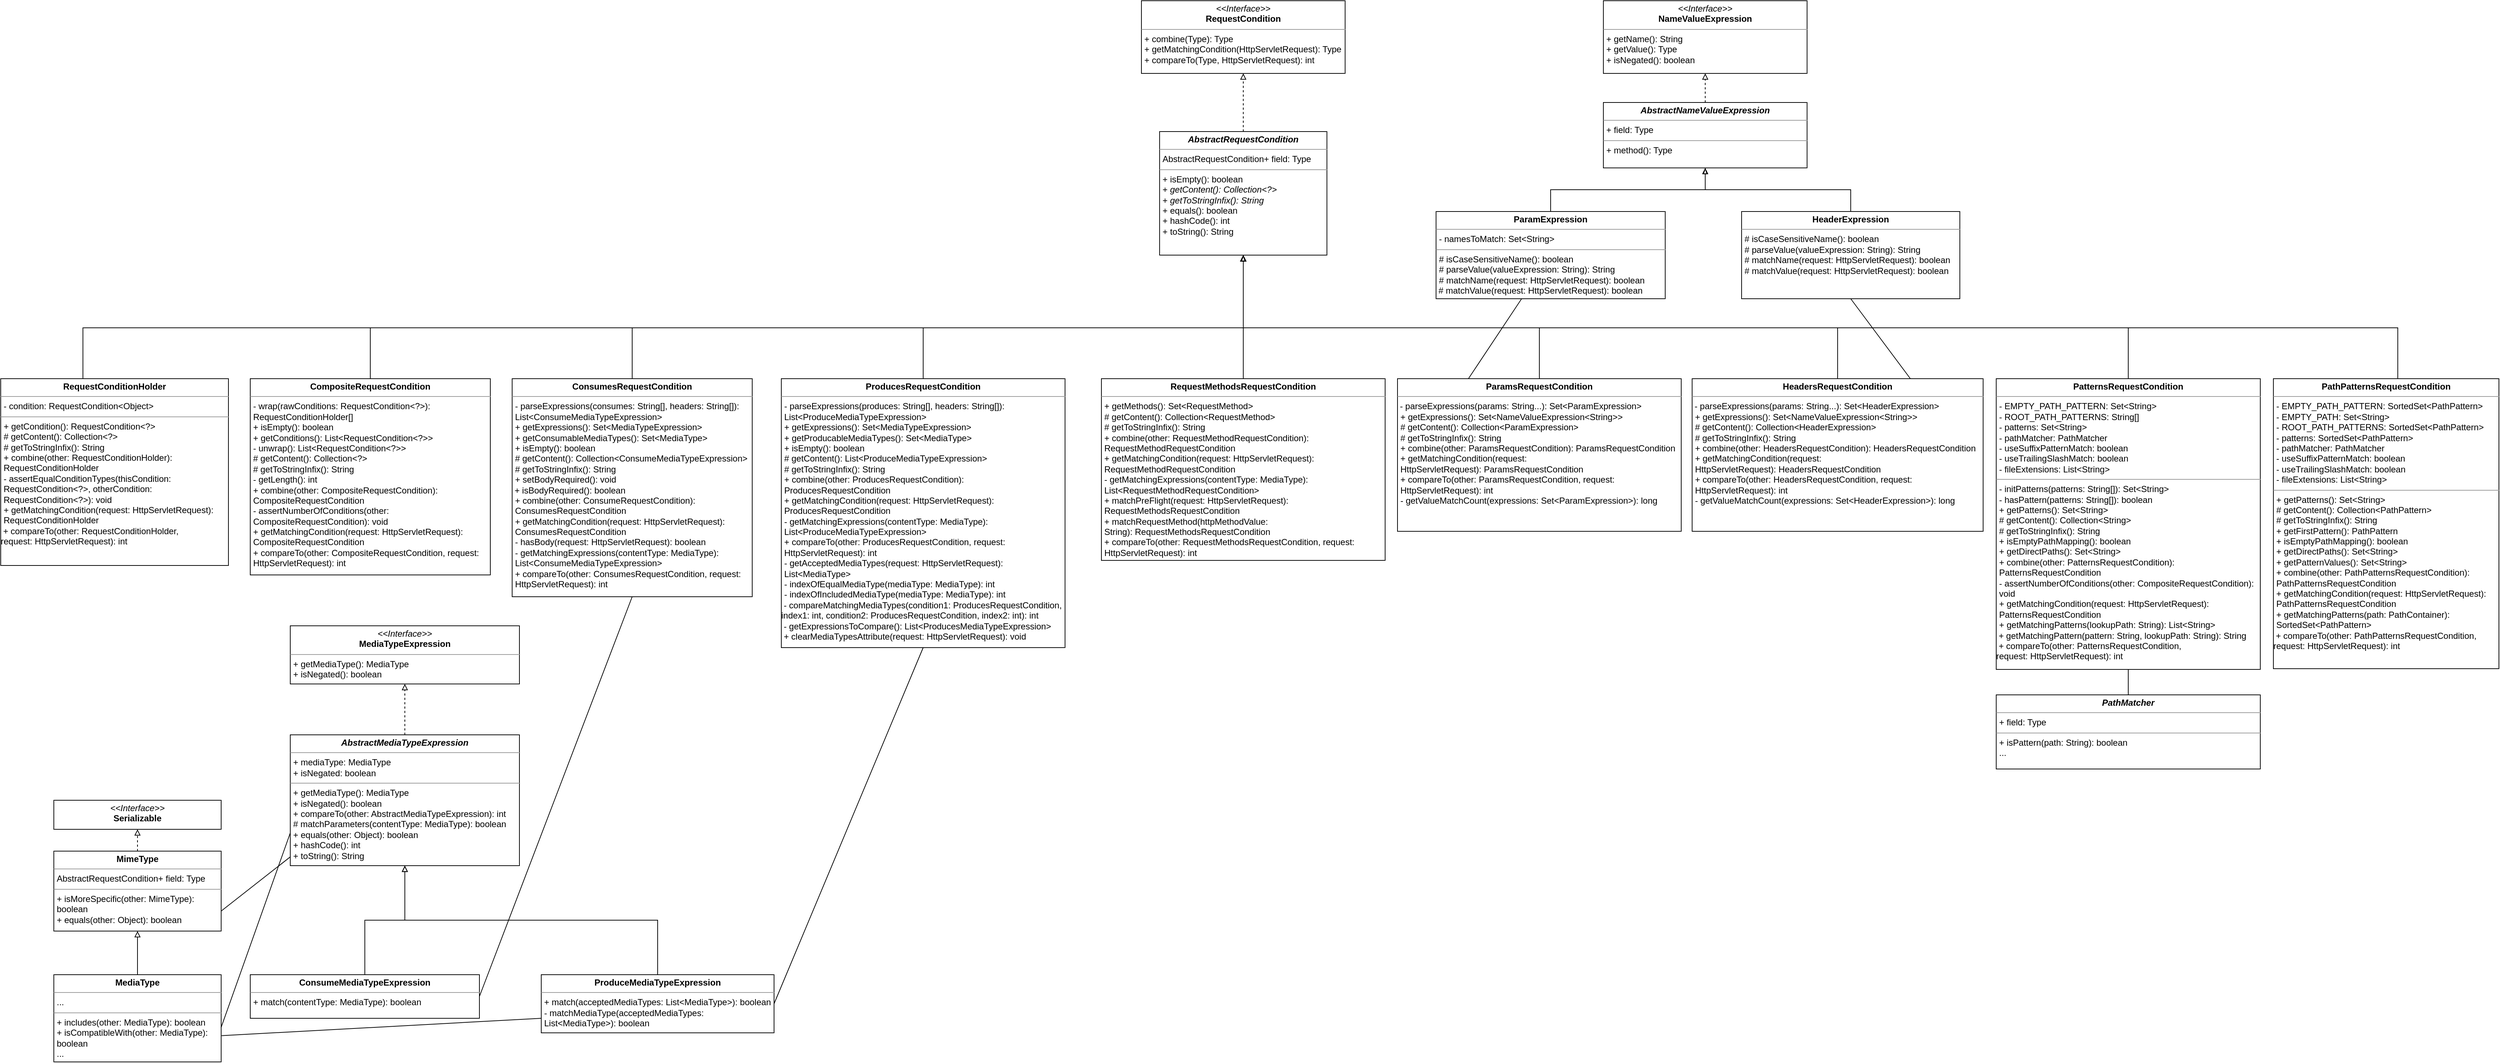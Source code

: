 <mxfile version="21.1.5" type="github">
  <diagram id="C5RBs43oDa-KdzZeNtuy" name="Page-1">
    <mxGraphModel dx="1850" dy="982" grid="0" gridSize="10" guides="1" tooltips="1" connect="1" arrows="1" fold="1" page="0" pageScale="1" pageWidth="827" pageHeight="1169" math="0" shadow="0">
      <root>
        <mxCell id="WIyWlLk6GJQsqaUBKTNV-0" />
        <mxCell id="WIyWlLk6GJQsqaUBKTNV-1" parent="WIyWlLk6GJQsqaUBKTNV-0" />
        <mxCell id="_jQ9eD4qekJZtNcQ8m0i-5" value="&lt;p style=&quot;margin:0px;margin-top:4px;text-align:center;&quot;&gt;&lt;i&gt;&amp;lt;&amp;lt;Interface&amp;gt;&amp;gt;&lt;/i&gt;&lt;br&gt;&lt;b&gt;RequestCondition&lt;/b&gt;&lt;/p&gt;&lt;hr size=&quot;1&quot;&gt;&lt;p style=&quot;margin:0px;margin-left:4px;&quot;&gt;+ combine(Type): Type&lt;br&gt;+&amp;nbsp;getMatchingCondition&lt;span style=&quot;background-color: initial;&quot;&gt;(HttpServletRequest): Type&lt;/span&gt;&lt;/p&gt;&lt;p style=&quot;margin:0px;margin-left:4px;&quot;&gt;&lt;span style=&quot;background-color: initial;&quot;&gt;+&amp;nbsp;&lt;/span&gt;compareTo(Type, HttpServletRequest): int&lt;/p&gt;" style="verticalAlign=top;align=left;overflow=fill;fontSize=12;fontFamily=Helvetica;html=1;whiteSpace=wrap;" parent="WIyWlLk6GJQsqaUBKTNV-1" vertex="1">
          <mxGeometry x="1065" y="-30" width="280" height="100" as="geometry" />
        </mxCell>
        <mxCell id="_jQ9eD4qekJZtNcQ8m0i-83" style="edgeStyle=orthogonalEdgeStyle;rounded=0;orthogonalLoop=1;jettySize=auto;html=1;exitX=0.5;exitY=0;exitDx=0;exitDy=0;entryX=0.5;entryY=1;entryDx=0;entryDy=0;endArrow=block;endFill=0;dashed=1;" parent="WIyWlLk6GJQsqaUBKTNV-1" source="_jQ9eD4qekJZtNcQ8m0i-12" target="_jQ9eD4qekJZtNcQ8m0i-5" edge="1">
          <mxGeometry relative="1" as="geometry" />
        </mxCell>
        <mxCell id="_jQ9eD4qekJZtNcQ8m0i-12" value="&lt;p style=&quot;margin:0px;margin-top:4px;text-align:center;&quot;&gt;&lt;b&gt;&lt;i&gt;AbstractRequestCondition&lt;/i&gt;&lt;/b&gt;&lt;/p&gt;&lt;hr size=&quot;1&quot;&gt;&lt;p style=&quot;margin:0px;margin-left:4px;&quot;&gt;AbstractRequestCondition+ field: Type&lt;/p&gt;&lt;hr size=&quot;1&quot;&gt;&lt;p style=&quot;margin:0px;margin-left:4px;&quot;&gt;+&amp;nbsp;isEmpty&lt;span style=&quot;background-color: initial;&quot;&gt;(): boolean&lt;/span&gt;&lt;/p&gt;&lt;p style=&quot;margin:0px;margin-left:4px;&quot;&gt;+ &lt;i&gt;getContent():&amp;nbsp;Collection&amp;lt;?&amp;gt;&lt;/i&gt;&lt;/p&gt;&lt;p style=&quot;margin:0px;margin-left:4px;&quot;&gt;+ &lt;i&gt;getToStringInfix(): String&lt;/i&gt;&lt;/p&gt;&lt;p style=&quot;margin:0px;margin-left:4px;&quot;&gt;+ equals(): boolean&lt;/p&gt;&lt;p style=&quot;margin:0px;margin-left:4px;&quot;&gt;+ hashCode(): int&lt;/p&gt;&lt;p style=&quot;margin:0px;margin-left:4px;&quot;&gt;+ toString(): String&lt;/p&gt;" style="verticalAlign=top;align=left;overflow=fill;fontSize=12;fontFamily=Helvetica;html=1;whiteSpace=wrap;" parent="WIyWlLk6GJQsqaUBKTNV-1" vertex="1">
          <mxGeometry x="1090" y="150" width="230" height="170" as="geometry" />
        </mxCell>
        <mxCell id="_jQ9eD4qekJZtNcQ8m0i-90" style="edgeStyle=orthogonalEdgeStyle;rounded=0;orthogonalLoop=1;jettySize=auto;html=1;exitX=0.5;exitY=0;exitDx=0;exitDy=0;endArrow=block;endFill=0;" parent="WIyWlLk6GJQsqaUBKTNV-1" source="_jQ9eD4qekJZtNcQ8m0i-13" target="_jQ9eD4qekJZtNcQ8m0i-12" edge="1">
          <mxGeometry relative="1" as="geometry">
            <Array as="points">
              <mxPoint x="5" y="420" />
              <mxPoint x="1205" y="420" />
            </Array>
          </mxGeometry>
        </mxCell>
        <mxCell id="_jQ9eD4qekJZtNcQ8m0i-13" value="&lt;p style=&quot;margin:0px;margin-top:4px;text-align:center;&quot;&gt;&lt;b&gt;CompositeRequestCondition&lt;/b&gt;&lt;/p&gt;&lt;hr size=&quot;1&quot;&gt;&lt;p style=&quot;margin:0px;margin-left:4px;&quot;&gt;&lt;/p&gt;&lt;p style=&quot;margin:0px;margin-left:4px;&quot;&gt;- wrap(rawConditions: RequestCondition&amp;lt;?&amp;gt;): RequestConditionHolder[]&lt;/p&gt;&lt;p style=&quot;margin:0px;margin-left:4px;&quot;&gt;+&amp;nbsp;isEmpty&lt;span style=&quot;background-color: initial;&quot;&gt;(): boolean&lt;/span&gt;&lt;/p&gt;&lt;p style=&quot;margin:0px;margin-left:4px;&quot;&gt;&lt;span style=&quot;background-color: initial;&quot;&gt;+ getConditions(): List&amp;lt;RequestCondition&amp;lt;?&amp;gt;&amp;gt;&lt;/span&gt;&lt;/p&gt;&lt;p style=&quot;margin:0px;margin-left:4px;&quot;&gt;&lt;span style=&quot;background-color: initial;&quot;&gt;- unwrap(): List&amp;lt;RequestCondition&amp;lt;?&amp;gt;&amp;gt;&lt;/span&gt;&lt;/p&gt;&lt;p style=&quot;margin:0px;margin-left:4px;&quot;&gt;# getContent():&amp;nbsp;Collection&amp;lt;?&amp;gt;&lt;/p&gt;&lt;p style=&quot;margin:0px;margin-left:4px;&quot;&gt;# getToStringInfix(): String&lt;/p&gt;&lt;p style=&quot;margin:0px;margin-left:4px;&quot;&gt;- getLength(): int&lt;/p&gt;&lt;p style=&quot;margin:0px;margin-left:4px;&quot;&gt;+ combine(other: CompositeRequestCondition&lt;span style=&quot;background-color: initial;&quot;&gt;): CompositeRequestCondition&lt;/span&gt;&lt;/p&gt;&lt;p style=&quot;margin:0px;margin-left:4px;&quot;&gt;- assertNumberOfConditions(other: CompositeRequestCondition): void&lt;/p&gt;&lt;p style=&quot;margin:0px;margin-left:4px;&quot;&gt;+ getMatchingCondition(request: HttpServletRequest): CompositeRequestCondition&lt;/p&gt;&lt;p style=&quot;margin:0px;margin-left:4px;&quot;&gt;+ compareTo(other: CompositeRequestCondition, request: HttpServletRequest): int&lt;/p&gt;" style="verticalAlign=top;align=left;overflow=fill;fontSize=12;fontFamily=Helvetica;html=1;whiteSpace=wrap;" parent="WIyWlLk6GJQsqaUBKTNV-1" vertex="1">
          <mxGeometry x="-160" y="490" width="330" height="270" as="geometry" />
        </mxCell>
        <mxCell id="_jQ9eD4qekJZtNcQ8m0i-89" style="edgeStyle=orthogonalEdgeStyle;rounded=0;orthogonalLoop=1;jettySize=auto;html=1;exitX=0.5;exitY=0;exitDx=0;exitDy=0;endArrow=block;endFill=0;" parent="WIyWlLk6GJQsqaUBKTNV-1" source="_jQ9eD4qekJZtNcQ8m0i-14" target="_jQ9eD4qekJZtNcQ8m0i-12" edge="1">
          <mxGeometry relative="1" as="geometry">
            <Array as="points">
              <mxPoint x="365" y="420" />
              <mxPoint x="1205" y="420" />
            </Array>
          </mxGeometry>
        </mxCell>
        <mxCell id="_jQ9eD4qekJZtNcQ8m0i-14" value="&lt;p style=&quot;margin:0px;margin-top:4px;text-align:center;&quot;&gt;&lt;b&gt;ConsumesRequestCondition&lt;/b&gt;&lt;/p&gt;&lt;hr size=&quot;1&quot;&gt;&lt;p style=&quot;margin:0px;margin-left:4px;&quot;&gt;&lt;/p&gt;&lt;p style=&quot;margin:0px;margin-left:4px;&quot;&gt;- parseExpressions(consumes: String[], headers: String[]): List&amp;lt;ConsumeMediaTypeExpression&amp;gt;&lt;/p&gt;&lt;p style=&quot;margin:0px;margin-left:4px;&quot;&gt;+ getExpressions(): Set&amp;lt;MediaTypeExpression&amp;gt;&lt;/p&gt;&lt;p style=&quot;margin:0px;margin-left:4px;&quot;&gt;+ getConsumableMediaTypes(): Set&amp;lt;MediaType&amp;gt;&lt;/p&gt;&lt;p style=&quot;margin:0px;margin-left:4px;&quot;&gt;+&amp;nbsp;isEmpty&lt;span style=&quot;background-color: initial;&quot;&gt;(): boolean&lt;/span&gt;&lt;/p&gt;&lt;p style=&quot;margin:0px;margin-left:4px;&quot;&gt;# getContent():&amp;nbsp;Collection&amp;lt;ConsumeMediaTypeExpression&amp;gt;&lt;/p&gt;&lt;p style=&quot;margin:0px;margin-left:4px;&quot;&gt;# getToStringInfix(): String&lt;/p&gt;&lt;p style=&quot;margin:0px;margin-left:4px;&quot;&gt;+ setBodyRequired(): void&lt;/p&gt;&amp;nbsp;+ isBodyRequired(): boolean&lt;br&gt;&lt;p style=&quot;margin:0px;margin-left:4px;&quot;&gt;+ combine(other: ConsumeRequestCondition): ConsumesRequestCondition&lt;/p&gt;&lt;p style=&quot;margin:0px;margin-left:4px;&quot;&gt;+ getMatchingCondition(request: HttpServletRequest): ConsumesRequestCondition&lt;/p&gt;&lt;p style=&quot;margin:0px;margin-left:4px;&quot;&gt;- hasBody(request: HttpServletRequest): boolean&lt;/p&gt;&lt;p style=&quot;margin:0px;margin-left:4px;&quot;&gt;- getMatchingExpressions(contentType: MediaType): List&amp;lt;ConsumeMediaTypeExpression&amp;gt;&lt;/p&gt;&lt;p style=&quot;margin:0px;margin-left:4px;&quot;&gt;+ compareTo(other: ConsumesRequestCondition, request: HttpServletRequest): int&lt;/p&gt;" style="verticalAlign=top;align=left;overflow=fill;fontSize=12;fontFamily=Helvetica;html=1;whiteSpace=wrap;" parent="WIyWlLk6GJQsqaUBKTNV-1" vertex="1">
          <mxGeometry x="200" y="490" width="330" height="300" as="geometry" />
        </mxCell>
        <mxCell id="_jQ9eD4qekJZtNcQ8m0i-88" style="edgeStyle=orthogonalEdgeStyle;rounded=0;orthogonalLoop=1;jettySize=auto;html=1;exitX=0.5;exitY=0;exitDx=0;exitDy=0;endArrow=block;endFill=0;" parent="WIyWlLk6GJQsqaUBKTNV-1" source="_jQ9eD4qekJZtNcQ8m0i-15" target="_jQ9eD4qekJZtNcQ8m0i-12" edge="1">
          <mxGeometry relative="1" as="geometry">
            <Array as="points">
              <mxPoint x="765" y="420" />
              <mxPoint x="1205" y="420" />
            </Array>
          </mxGeometry>
        </mxCell>
        <mxCell id="_jQ9eD4qekJZtNcQ8m0i-15" value="&lt;p style=&quot;margin:0px;margin-top:4px;text-align:center;&quot;&gt;&lt;b&gt;ProducesRequestCondition&lt;/b&gt;&lt;/p&gt;&lt;hr size=&quot;1&quot;&gt;&lt;p style=&quot;margin:0px;margin-left:4px;&quot;&gt;&lt;/p&gt;&lt;p style=&quot;margin:0px;margin-left:4px;&quot;&gt;- parseExpressions(produces: String[], headers: String[]): List&amp;lt;ProduceMediaTypeExpression&amp;gt;&lt;/p&gt;&lt;p style=&quot;margin:0px;margin-left:4px;&quot;&gt;+ getExpressions(): Set&amp;lt;MediaTypeExpression&amp;gt;&lt;/p&gt;&lt;p style=&quot;margin:0px;margin-left:4px;&quot;&gt;+ getProducableMediaTypes(): Set&amp;lt;MediaType&amp;gt;&lt;/p&gt;&lt;p style=&quot;margin:0px;margin-left:4px;&quot;&gt;+&amp;nbsp;isEmpty&lt;span style=&quot;background-color: initial;&quot;&gt;(): boolean&lt;/span&gt;&lt;/p&gt;&lt;p style=&quot;margin:0px;margin-left:4px;&quot;&gt;# getContent():&amp;nbsp;List&amp;lt;ProduceMediaTypeExpression&amp;gt;&lt;/p&gt;&lt;p style=&quot;margin:0px;margin-left:4px;&quot;&gt;# getToStringInfix(): String&lt;/p&gt;&lt;p style=&quot;margin:0px;margin-left:4px;&quot;&gt;+ combine(other: ProducesRequestCondition): ProducesRequestCondition&lt;/p&gt;&lt;p style=&quot;margin:0px;margin-left:4px;&quot;&gt;+ getMatchingCondition(request: HttpServletRequest): ProducesRequestCondition&lt;/p&gt;&lt;p style=&quot;margin:0px;margin-left:4px;&quot;&gt;&lt;span style=&quot;background-color: initial;&quot;&gt;- getMatchingExpressions(contentType: MediaType): List&amp;lt;ProduceMediaTypeExpression&amp;gt;&lt;/span&gt;&lt;br&gt;&lt;/p&gt;&lt;p style=&quot;margin:0px;margin-left:4px;&quot;&gt;+ compareTo(other: ProducesRequestCondition, request: HttpServletRequest): int&lt;/p&gt;&lt;p style=&quot;margin:0px;margin-left:4px;&quot;&gt;- getAcceptedMediaTypes(request: HttpServletRequest): List&amp;lt;MediaType&amp;gt;&lt;/p&gt;&lt;p style=&quot;margin:0px;margin-left:4px;&quot;&gt;- indexOfEqualMediaType(mediaType: MediaType): int&lt;/p&gt;&lt;p style=&quot;margin:0px;margin-left:4px;&quot;&gt;- indexOfIncludedMediaType(mediaType: MediaType): int&lt;/p&gt;&amp;nbsp;- compareMatchingMediaTypes(condition1: ProducesRequestCondition, index1: int, condition2: ProducesRequestCondition, index2: int): int&lt;br&gt;&amp;nbsp;-&amp;nbsp;getExpressionsToCompare(): List&amp;lt;ProducesMediaTypeExpression&amp;gt;&lt;br&gt;&amp;nbsp;+&amp;nbsp;clearMediaTypesAttribute(request: HttpServletRequest): void" style="verticalAlign=top;align=left;overflow=fill;fontSize=12;fontFamily=Helvetica;html=1;whiteSpace=wrap;" parent="WIyWlLk6GJQsqaUBKTNV-1" vertex="1">
          <mxGeometry x="570" y="490" width="390" height="370" as="geometry" />
        </mxCell>
        <mxCell id="_jQ9eD4qekJZtNcQ8m0i-87" style="edgeStyle=orthogonalEdgeStyle;rounded=0;orthogonalLoop=1;jettySize=auto;html=1;exitX=0.5;exitY=0;exitDx=0;exitDy=0;endArrow=block;endFill=0;" parent="WIyWlLk6GJQsqaUBKTNV-1" source="_jQ9eD4qekJZtNcQ8m0i-16" target="_jQ9eD4qekJZtNcQ8m0i-12" edge="1">
          <mxGeometry relative="1" as="geometry" />
        </mxCell>
        <mxCell id="_jQ9eD4qekJZtNcQ8m0i-16" value="&lt;p style=&quot;margin:0px;margin-top:4px;text-align:center;&quot;&gt;&lt;b&gt;RequestMethodsRequestCondition&lt;/b&gt;&lt;/p&gt;&lt;hr size=&quot;1&quot;&gt;&lt;p style=&quot;margin:0px;margin-left:4px;&quot;&gt;&lt;/p&gt;&lt;p style=&quot;margin:0px;margin-left:4px;&quot;&gt;+ getMethods(): Set&amp;lt;RequestMethod&amp;gt;&lt;/p&gt;&lt;p style=&quot;margin:0px;margin-left:4px;&quot;&gt;# getContent():&amp;nbsp;Collection&amp;lt;RequestMethod&amp;gt;&lt;/p&gt;&lt;p style=&quot;margin:0px;margin-left:4px;&quot;&gt;# getToStringInfix(): String&lt;/p&gt;&lt;p style=&quot;margin:0px;margin-left:4px;&quot;&gt;+ combine(other: RequestMethodRequestCondition): RequestMethodRequestCondition&lt;/p&gt;&lt;p style=&quot;margin:0px;margin-left:4px;&quot;&gt;+ getMatchingCondition(request: HttpServletRequest): RequestMethodRequestCondition&lt;/p&gt;&lt;p style=&quot;margin:0px;margin-left:4px;&quot;&gt;&lt;span style=&quot;background-color: initial;&quot;&gt;- getMatchingExpressions(contentType: MediaType): List&amp;lt;RequestMethodRequestCondition&amp;gt;&lt;/span&gt;&lt;br&gt;&lt;/p&gt;&lt;p style=&quot;margin:0px;margin-left:4px;&quot;&gt;&lt;span style=&quot;background-color: initial;&quot;&gt;+&amp;nbsp;&lt;/span&gt;matchPreFlight(request: HttpServletRequest): RequestMethodsRequestCondition&lt;/p&gt;&lt;p style=&quot;margin:0px;margin-left:4px;&quot;&gt;+ matchRequestMethod(httpMethodValue: String):&amp;nbsp;RequestMethodsRequestCondition&lt;/p&gt;&lt;p style=&quot;margin:0px;margin-left:4px;&quot;&gt;+ compareTo(other:&amp;nbsp;RequestMethodsRequestCondition&lt;span style=&quot;background-color: initial;&quot;&gt;, request: HttpServletRequest): int&lt;/span&gt;&lt;/p&gt;&lt;p style=&quot;margin:0px;margin-left:4px;&quot;&gt;&lt;/p&gt;" style="verticalAlign=top;align=left;overflow=fill;fontSize=12;fontFamily=Helvetica;html=1;whiteSpace=wrap;" parent="WIyWlLk6GJQsqaUBKTNV-1" vertex="1">
          <mxGeometry x="1010" y="490" width="390" height="250" as="geometry" />
        </mxCell>
        <mxCell id="_jQ9eD4qekJZtNcQ8m0i-85" style="edgeStyle=orthogonalEdgeStyle;rounded=0;orthogonalLoop=1;jettySize=auto;html=1;exitX=0.5;exitY=0;exitDx=0;exitDy=0;entryX=0.5;entryY=1;entryDx=0;entryDy=0;endArrow=block;endFill=0;" parent="WIyWlLk6GJQsqaUBKTNV-1" source="_jQ9eD4qekJZtNcQ8m0i-17" target="_jQ9eD4qekJZtNcQ8m0i-12" edge="1">
          <mxGeometry relative="1" as="geometry">
            <Array as="points">
              <mxPoint x="1612" y="420" />
              <mxPoint x="1205" y="420" />
            </Array>
          </mxGeometry>
        </mxCell>
        <mxCell id="_jQ9eD4qekJZtNcQ8m0i-17" value="&lt;p style=&quot;margin:0px;margin-top:4px;text-align:center;&quot;&gt;&lt;b&gt;ParamsRequestCondition&lt;/b&gt;&lt;/p&gt;&lt;hr size=&quot;1&quot;&gt;&lt;p style=&quot;margin:0px;margin-left:4px;&quot;&gt;&lt;/p&gt;&amp;nbsp;- parseExpressions(params: String...): Set&amp;lt;ParamExpression&amp;gt;&lt;p style=&quot;margin:0px;margin-left:4px;&quot;&gt;+ getExpressions(): Set&amp;lt;NameValueExpression&amp;lt;String&amp;gt;&lt;span style=&quot;background-color: initial;&quot;&gt;&amp;gt;&lt;/span&gt;&lt;/p&gt;&lt;p style=&quot;margin:0px;margin-left:4px;&quot;&gt;# getContent():&amp;nbsp;Collection&amp;lt;ParamExpression&lt;span style=&quot;background-color: initial;&quot;&gt;&amp;gt;&lt;/span&gt;&lt;/p&gt;&lt;p style=&quot;margin:0px;margin-left:4px;&quot;&gt;# getToStringInfix(): String&lt;/p&gt;&lt;p style=&quot;margin:0px;margin-left:4px;&quot;&gt;+ combine(other:&amp;nbsp;ParamsRequestCondition&lt;span style=&quot;background-color: initial;&quot;&gt;):&amp;nbsp;&lt;/span&gt;ParamsRequestCondition&lt;/p&gt;&lt;p style=&quot;margin:0px;margin-left:4px;&quot;&gt;+ getMatchingCondition(request: HttpServletRequest):&amp;nbsp;ParamsRequestCondition&lt;/p&gt;&lt;p style=&quot;margin:0px;margin-left:4px;&quot;&gt;+ compareTo(other:&amp;nbsp;ParamsRequestCondition&lt;span style=&quot;background-color: initial;&quot;&gt;, request: HttpServletRequest): int&lt;/span&gt;&lt;/p&gt;&lt;p style=&quot;margin:0px;margin-left:4px;&quot;&gt;&lt;span style=&quot;background-color: initial;&quot;&gt;- getValueMatchCount(expressions: Set&amp;lt;ParamExpression&amp;gt;): long&lt;/span&gt;&lt;/p&gt;&lt;p style=&quot;margin:0px;margin-left:4px;&quot;&gt;&lt;/p&gt;" style="verticalAlign=top;align=left;overflow=fill;fontSize=12;fontFamily=Helvetica;html=1;whiteSpace=wrap;" parent="WIyWlLk6GJQsqaUBKTNV-1" vertex="1">
          <mxGeometry x="1417" y="490" width="390" height="210" as="geometry" />
        </mxCell>
        <mxCell id="_jQ9eD4qekJZtNcQ8m0i-84" style="edgeStyle=orthogonalEdgeStyle;rounded=0;orthogonalLoop=1;jettySize=auto;html=1;exitX=0.5;exitY=0;exitDx=0;exitDy=0;entryX=0.5;entryY=1;entryDx=0;entryDy=0;endArrow=blockThin;endFill=0;" parent="WIyWlLk6GJQsqaUBKTNV-1" source="_jQ9eD4qekJZtNcQ8m0i-18" target="_jQ9eD4qekJZtNcQ8m0i-12" edge="1">
          <mxGeometry relative="1" as="geometry">
            <Array as="points">
              <mxPoint x="2022" y="420" />
              <mxPoint x="1205" y="420" />
            </Array>
          </mxGeometry>
        </mxCell>
        <mxCell id="_jQ9eD4qekJZtNcQ8m0i-18" value="&lt;p style=&quot;margin:0px;margin-top:4px;text-align:center;&quot;&gt;&lt;b&gt;HeadersRequestCondition&lt;/b&gt;&lt;/p&gt;&lt;hr size=&quot;1&quot;&gt;&lt;p style=&quot;margin:0px;margin-left:4px;&quot;&gt;&lt;/p&gt;&amp;nbsp;- parseExpressions(params: String...): Set&amp;lt;HeaderExpression&lt;span style=&quot;background-color: initial;&quot;&gt;&amp;gt;&lt;/span&gt;&lt;br&gt;&lt;p style=&quot;margin:0px;margin-left:4px;&quot;&gt;+ getExpressions(): Set&amp;lt;NameValueExpression&amp;lt;String&amp;gt;&lt;span style=&quot;background-color: initial;&quot;&gt;&amp;gt;&lt;/span&gt;&lt;/p&gt;&lt;p style=&quot;margin:0px;margin-left:4px;&quot;&gt;# getContent():&amp;nbsp;Collection&amp;lt;HeaderExpression&lt;span style=&quot;background-color: initial;&quot;&gt;&amp;gt;&lt;/span&gt;&lt;/p&gt;&lt;p style=&quot;margin:0px;margin-left:4px;&quot;&gt;# getToStringInfix(): String&lt;/p&gt;&lt;p style=&quot;margin:0px;margin-left:4px;&quot;&gt;+ combine(other:&amp;nbsp;HeadersRequestCondition&lt;span style=&quot;background-color: initial;&quot;&gt;):&amp;nbsp;&lt;/span&gt;HeadersRequestCondition&lt;/p&gt;&lt;p style=&quot;margin:0px;margin-left:4px;&quot;&gt;+ getMatchingCondition(request: HttpServletRequest):&amp;nbsp;HeadersRequestCondition&lt;/p&gt;&lt;p style=&quot;margin:0px;margin-left:4px;&quot;&gt;+ compareTo(other:&amp;nbsp;HeadersRequestCondition&lt;span style=&quot;background-color: initial;&quot;&gt;, request: HttpServletRequest): int&lt;/span&gt;&lt;/p&gt;&lt;p style=&quot;margin:0px;margin-left:4px;&quot;&gt;&lt;span style=&quot;background-color: initial;&quot;&gt;- getValueMatchCount(expressions: Set&amp;lt;HeaderExpression&amp;gt;): long&lt;/span&gt;&lt;/p&gt;&lt;p style=&quot;margin:0px;margin-left:4px;&quot;&gt;&lt;/p&gt;" style="verticalAlign=top;align=left;overflow=fill;fontSize=12;fontFamily=Helvetica;html=1;whiteSpace=wrap;" parent="WIyWlLk6GJQsqaUBKTNV-1" vertex="1">
          <mxGeometry x="1822" y="490" width="400" height="210" as="geometry" />
        </mxCell>
        <mxCell id="_jQ9eD4qekJZtNcQ8m0i-82" style="edgeStyle=orthogonalEdgeStyle;rounded=0;orthogonalLoop=1;jettySize=auto;html=1;exitX=0.5;exitY=0;exitDx=0;exitDy=0;entryX=0.5;entryY=1;entryDx=0;entryDy=0;endArrow=block;endFill=0;dashed=1;" parent="WIyWlLk6GJQsqaUBKTNV-1" source="_jQ9eD4qekJZtNcQ8m0i-21" target="_jQ9eD4qekJZtNcQ8m0i-64" edge="1">
          <mxGeometry relative="1" as="geometry" />
        </mxCell>
        <mxCell id="_jQ9eD4qekJZtNcQ8m0i-21" value="&lt;p style=&quot;margin:0px;margin-top:4px;text-align:center;&quot;&gt;&lt;b&gt;&lt;i&gt;AbstractNameValueExpression&lt;/i&gt;&lt;/b&gt;&lt;/p&gt;&lt;hr size=&quot;1&quot;&gt;&lt;p style=&quot;margin:0px;margin-left:4px;&quot;&gt;+ field: Type&lt;/p&gt;&lt;hr size=&quot;1&quot;&gt;&lt;p style=&quot;margin:0px;margin-left:4px;&quot;&gt;+ method(): Type&lt;/p&gt;" style="verticalAlign=top;align=left;overflow=fill;fontSize=12;fontFamily=Helvetica;html=1;whiteSpace=wrap;" parent="WIyWlLk6GJQsqaUBKTNV-1" vertex="1">
          <mxGeometry x="1700" y="110" width="280" height="90" as="geometry" />
        </mxCell>
        <mxCell id="_jQ9eD4qekJZtNcQ8m0i-24" value="" style="endArrow=none;html=1;rounded=0;exitX=0.5;exitY=1;exitDx=0;exitDy=0;entryX=0.75;entryY=0;entryDx=0;entryDy=0;" parent="WIyWlLk6GJQsqaUBKTNV-1" source="_jQ9eD4qekJZtNcQ8m0i-57" target="_jQ9eD4qekJZtNcQ8m0i-18" edge="1">
          <mxGeometry width="50" height="50" relative="1" as="geometry">
            <mxPoint x="2040" y="340" as="sourcePoint" />
            <mxPoint x="1980" y="180" as="targetPoint" />
          </mxGeometry>
        </mxCell>
        <mxCell id="_jQ9eD4qekJZtNcQ8m0i-92" style="edgeStyle=orthogonalEdgeStyle;rounded=0;orthogonalLoop=1;jettySize=auto;html=1;exitX=0.5;exitY=0;exitDx=0;exitDy=0;entryX=0.5;entryY=1;entryDx=0;entryDy=0;endArrow=block;endFill=0;dashed=1;" parent="WIyWlLk6GJQsqaUBKTNV-1" source="_jQ9eD4qekJZtNcQ8m0i-25" target="_jQ9eD4qekJZtNcQ8m0i-71" edge="1">
          <mxGeometry relative="1" as="geometry" />
        </mxCell>
        <mxCell id="_jQ9eD4qekJZtNcQ8m0i-25" value="&lt;p style=&quot;margin:0px;margin-top:4px;text-align:center;&quot;&gt;&lt;b&gt;&lt;i&gt;AbstractMediaTypeExpression&lt;/i&gt;&lt;/b&gt;&lt;/p&gt;&lt;hr size=&quot;1&quot;&gt;&lt;p style=&quot;margin:0px;margin-left:4px;&quot;&gt;+ mediaType: MediaType&lt;/p&gt;&lt;p style=&quot;margin:0px;margin-left:4px;&quot;&gt;+ isNegated: boolean&lt;/p&gt;&lt;hr size=&quot;1&quot;&gt;&lt;p style=&quot;margin:0px;margin-left:4px;&quot;&gt;+ getMediaType(): MediaType&lt;/p&gt;&lt;p style=&quot;margin:0px;margin-left:4px;&quot;&gt;+ isNegated(): boolean&lt;/p&gt;&lt;p style=&quot;margin:0px;margin-left:4px;&quot;&gt;+ compareTo(other: AbstractMediaTypeExpression&lt;span style=&quot;background-color: initial;&quot;&gt;): int&lt;/span&gt;&lt;/p&gt;&lt;p style=&quot;margin:0px;margin-left:4px;&quot;&gt;&lt;span style=&quot;background-color: initial;&quot;&gt;# matchParameters(contentType: MediaType): boolean&lt;/span&gt;&lt;/p&gt;&lt;p style=&quot;margin:0px;margin-left:4px;&quot;&gt;&lt;span style=&quot;background-color: initial;&quot;&gt;+ equals(other: Object): boolean&lt;/span&gt;&lt;/p&gt;&lt;p style=&quot;margin:0px;margin-left:4px;&quot;&gt;&lt;span style=&quot;background-color: initial;&quot;&gt;+ hashCode(): int&lt;/span&gt;&lt;/p&gt;&lt;p style=&quot;margin:0px;margin-left:4px;&quot;&gt;&lt;span style=&quot;background-color: initial;&quot;&gt;+ toString(): String&lt;/span&gt;&lt;/p&gt;" style="verticalAlign=top;align=left;overflow=fill;fontSize=12;fontFamily=Helvetica;html=1;whiteSpace=wrap;" parent="WIyWlLk6GJQsqaUBKTNV-1" vertex="1">
          <mxGeometry x="-105" y="980" width="315" height="180" as="geometry" />
        </mxCell>
        <mxCell id="_jQ9eD4qekJZtNcQ8m0i-93" style="edgeStyle=orthogonalEdgeStyle;rounded=0;orthogonalLoop=1;jettySize=auto;html=1;exitX=0.5;exitY=0;exitDx=0;exitDy=0;entryX=0.5;entryY=1;entryDx=0;entryDy=0;endArrow=block;endFill=0;" parent="WIyWlLk6GJQsqaUBKTNV-1" source="_jQ9eD4qekJZtNcQ8m0i-26" target="_jQ9eD4qekJZtNcQ8m0i-25" edge="1">
          <mxGeometry relative="1" as="geometry" />
        </mxCell>
        <mxCell id="_jQ9eD4qekJZtNcQ8m0i-26" value="&lt;p style=&quot;margin:0px;margin-top:4px;text-align:center;&quot;&gt;&lt;b&gt;ConsumeMediaTypeExpression&lt;/b&gt;&lt;/p&gt;&lt;hr size=&quot;1&quot;&gt;&lt;p style=&quot;margin:0px;margin-left:4px;&quot;&gt;+ match(contentType: MediaType): boolean&lt;/p&gt;" style="verticalAlign=top;align=left;overflow=fill;fontSize=12;fontFamily=Helvetica;html=1;whiteSpace=wrap;" parent="WIyWlLk6GJQsqaUBKTNV-1" vertex="1">
          <mxGeometry x="-160" y="1310" width="315" height="60" as="geometry" />
        </mxCell>
        <mxCell id="_jQ9eD4qekJZtNcQ8m0i-28" value="&lt;p style=&quot;margin:0px;margin-top:4px;text-align:center;&quot;&gt;&lt;i&gt;&amp;lt;&amp;lt;Interface&amp;gt;&amp;gt;&lt;/i&gt;&lt;br&gt;&lt;b&gt;Serializable&lt;/b&gt;&lt;/p&gt;" style="verticalAlign=top;align=left;overflow=fill;fontSize=12;fontFamily=Helvetica;html=1;whiteSpace=wrap;" parent="WIyWlLk6GJQsqaUBKTNV-1" vertex="1">
          <mxGeometry x="-430" y="1070" width="230" height="40" as="geometry" />
        </mxCell>
        <mxCell id="_jQ9eD4qekJZtNcQ8m0i-95" style="edgeStyle=orthogonalEdgeStyle;rounded=0;orthogonalLoop=1;jettySize=auto;html=1;exitX=0.5;exitY=0;exitDx=0;exitDy=0;entryX=0.5;entryY=1;entryDx=0;entryDy=0;endArrow=block;endFill=0;dashed=1;" parent="WIyWlLk6GJQsqaUBKTNV-1" source="_jQ9eD4qekJZtNcQ8m0i-31" target="_jQ9eD4qekJZtNcQ8m0i-28" edge="1">
          <mxGeometry relative="1" as="geometry" />
        </mxCell>
        <mxCell id="_jQ9eD4qekJZtNcQ8m0i-31" value="&lt;p style=&quot;margin:0px;margin-top:4px;text-align:center;&quot;&gt;&lt;b&gt;MimeType&lt;/b&gt;&lt;/p&gt;&lt;hr size=&quot;1&quot;&gt;&lt;p style=&quot;margin:0px;margin-left:4px;&quot;&gt;AbstractRequestCondition+ field: Type&lt;/p&gt;&lt;hr size=&quot;1&quot;&gt;&lt;p style=&quot;margin:0px;margin-left:4px;&quot;&gt;+ isMoreSpecific(other: MimeType): boolean&lt;br&gt;&lt;/p&gt;&lt;p style=&quot;margin:0px;margin-left:4px;&quot;&gt;+ equals(other: Object): boolean&lt;/p&gt;" style="verticalAlign=top;align=left;overflow=fill;fontSize=12;fontFamily=Helvetica;html=1;whiteSpace=wrap;" parent="WIyWlLk6GJQsqaUBKTNV-1" vertex="1">
          <mxGeometry x="-430" y="1140" width="230" height="110" as="geometry" />
        </mxCell>
        <mxCell id="_jQ9eD4qekJZtNcQ8m0i-97" style="edgeStyle=orthogonalEdgeStyle;rounded=0;orthogonalLoop=1;jettySize=auto;html=1;exitX=0.5;exitY=0;exitDx=0;exitDy=0;entryX=0.5;entryY=1;entryDx=0;entryDy=0;endArrow=block;endFill=0;" parent="WIyWlLk6GJQsqaUBKTNV-1" source="_jQ9eD4qekJZtNcQ8m0i-32" target="_jQ9eD4qekJZtNcQ8m0i-31" edge="1">
          <mxGeometry relative="1" as="geometry" />
        </mxCell>
        <mxCell id="_jQ9eD4qekJZtNcQ8m0i-32" value="&lt;p style=&quot;margin:0px;margin-top:4px;text-align:center;&quot;&gt;&lt;b&gt;MediaType&lt;/b&gt;&lt;/p&gt;&lt;hr size=&quot;1&quot;&gt;&lt;p style=&quot;margin:0px;margin-left:4px;&quot;&gt;...&lt;/p&gt;&lt;hr size=&quot;1&quot;&gt;&lt;p style=&quot;margin:0px;margin-left:4px;&quot;&gt;+ includes(other: MediaType): boolean&lt;br&gt;&lt;/p&gt;&lt;p style=&quot;margin:0px;margin-left:4px;&quot;&gt;+ isCompatibleWith(other: MediaType): boolean&lt;/p&gt;&lt;p style=&quot;margin:0px;margin-left:4px;&quot;&gt;...&lt;/p&gt;" style="verticalAlign=top;align=left;overflow=fill;fontSize=12;fontFamily=Helvetica;html=1;whiteSpace=wrap;" parent="WIyWlLk6GJQsqaUBKTNV-1" vertex="1">
          <mxGeometry x="-430" y="1310" width="230" height="120" as="geometry" />
        </mxCell>
        <mxCell id="_jQ9eD4qekJZtNcQ8m0i-34" value="" style="endArrow=none;html=1;rounded=0;entryX=0;entryY=0.75;entryDx=0;entryDy=0;exitX=0.999;exitY=0.609;exitDx=0;exitDy=0;exitPerimeter=0;" parent="WIyWlLk6GJQsqaUBKTNV-1" source="_jQ9eD4qekJZtNcQ8m0i-32" target="_jQ9eD4qekJZtNcQ8m0i-25" edge="1">
          <mxGeometry width="50" height="50" relative="1" as="geometry">
            <mxPoint x="-305" y="990" as="sourcePoint" />
            <mxPoint x="-255" y="940" as="targetPoint" />
          </mxGeometry>
        </mxCell>
        <mxCell id="_jQ9eD4qekJZtNcQ8m0i-35" value="" style="endArrow=none;html=1;rounded=0;entryX=0;entryY=0.933;entryDx=0;entryDy=0;entryPerimeter=0;exitX=1;exitY=0.75;exitDx=0;exitDy=0;" parent="WIyWlLk6GJQsqaUBKTNV-1" source="_jQ9eD4qekJZtNcQ8m0i-31" target="_jQ9eD4qekJZtNcQ8m0i-25" edge="1">
          <mxGeometry width="50" height="50" relative="1" as="geometry">
            <mxPoint x="-305" y="990" as="sourcePoint" />
            <mxPoint x="-255" y="940" as="targetPoint" />
          </mxGeometry>
        </mxCell>
        <mxCell id="_jQ9eD4qekJZtNcQ8m0i-36" value="" style="endArrow=none;html=1;rounded=0;entryX=0.5;entryY=1;entryDx=0;entryDy=0;exitX=1;exitY=0.5;exitDx=0;exitDy=0;" parent="WIyWlLk6GJQsqaUBKTNV-1" source="_jQ9eD4qekJZtNcQ8m0i-26" target="_jQ9eD4qekJZtNcQ8m0i-14" edge="1">
          <mxGeometry width="50" height="50" relative="1" as="geometry">
            <mxPoint x="260" y="1100" as="sourcePoint" />
            <mxPoint x="310" y="1050" as="targetPoint" />
          </mxGeometry>
        </mxCell>
        <mxCell id="_jQ9eD4qekJZtNcQ8m0i-94" style="edgeStyle=orthogonalEdgeStyle;rounded=0;orthogonalLoop=1;jettySize=auto;html=1;exitX=0.5;exitY=0;exitDx=0;exitDy=0;endArrow=block;endFill=0;" parent="WIyWlLk6GJQsqaUBKTNV-1" source="_jQ9eD4qekJZtNcQ8m0i-38" target="_jQ9eD4qekJZtNcQ8m0i-25" edge="1">
          <mxGeometry relative="1" as="geometry">
            <mxPoint x="83.0" y="1197.333" as="targetPoint" />
          </mxGeometry>
        </mxCell>
        <mxCell id="_jQ9eD4qekJZtNcQ8m0i-38" value="&lt;p style=&quot;margin:0px;margin-top:4px;text-align:center;&quot;&gt;&lt;b&gt;ProduceMediaTypeExpression&lt;/b&gt;&lt;/p&gt;&lt;hr size=&quot;1&quot;&gt;&lt;p style=&quot;margin:0px;margin-left:4px;&quot;&gt;+ match(acceptedMediaTypes: List&amp;lt;MediaType&amp;gt;): boolean&lt;/p&gt;&lt;p style=&quot;margin:0px;margin-left:4px;&quot;&gt;- matchMediaType(acceptedMediaTypes: List&amp;lt;MediaType&amp;gt;): boolean&lt;/p&gt;" style="verticalAlign=top;align=left;overflow=fill;fontSize=12;fontFamily=Helvetica;html=1;whiteSpace=wrap;" parent="WIyWlLk6GJQsqaUBKTNV-1" vertex="1">
          <mxGeometry x="240" y="1310" width="320" height="80" as="geometry" />
        </mxCell>
        <mxCell id="_jQ9eD4qekJZtNcQ8m0i-39" value="" style="endArrow=none;html=1;rounded=0;entryX=0;entryY=0.75;entryDx=0;entryDy=0;exitX=1.003;exitY=0.699;exitDx=0;exitDy=0;exitPerimeter=0;" parent="WIyWlLk6GJQsqaUBKTNV-1" source="_jQ9eD4qekJZtNcQ8m0i-32" target="_jQ9eD4qekJZtNcQ8m0i-38" edge="1">
          <mxGeometry width="50" height="50" relative="1" as="geometry">
            <mxPoint x="-50" y="1050" as="sourcePoint" />
            <mxPoint y="1000" as="targetPoint" />
          </mxGeometry>
        </mxCell>
        <mxCell id="_jQ9eD4qekJZtNcQ8m0i-42" value="" style="endArrow=none;html=1;rounded=0;entryX=0.5;entryY=1;entryDx=0;entryDy=0;exitX=1;exitY=0.5;exitDx=0;exitDy=0;" parent="WIyWlLk6GJQsqaUBKTNV-1" source="_jQ9eD4qekJZtNcQ8m0i-38" target="_jQ9eD4qekJZtNcQ8m0i-15" edge="1">
          <mxGeometry width="50" height="50" relative="1" as="geometry">
            <mxPoint x="340" y="970" as="sourcePoint" />
            <mxPoint x="390" y="920" as="targetPoint" />
          </mxGeometry>
        </mxCell>
        <mxCell id="_jQ9eD4qekJZtNcQ8m0i-79" style="edgeStyle=orthogonalEdgeStyle;rounded=0;orthogonalLoop=1;jettySize=auto;html=1;exitX=0.5;exitY=0;exitDx=0;exitDy=0;endArrow=block;endFill=0;" parent="WIyWlLk6GJQsqaUBKTNV-1" source="_jQ9eD4qekJZtNcQ8m0i-47" target="_jQ9eD4qekJZtNcQ8m0i-12" edge="1">
          <mxGeometry relative="1" as="geometry">
            <Array as="points">
              <mxPoint x="2422" y="420" />
              <mxPoint x="1205" y="420" />
            </Array>
          </mxGeometry>
        </mxCell>
        <mxCell id="_jQ9eD4qekJZtNcQ8m0i-47" value="&lt;p style=&quot;margin:0px;margin-top:4px;text-align:center;&quot;&gt;&lt;b style=&quot;&quot;&gt;PatternsRequestCondition&lt;/b&gt;&lt;/p&gt;&lt;hr size=&quot;1&quot;&gt;&lt;p style=&quot;margin:0px;margin-left:4px;&quot;&gt;- EMPTY_PATH_PATTERN: Set&amp;lt;String&amp;gt;&lt;/p&gt;&lt;p style=&quot;margin:0px;margin-left:4px;&quot;&gt;- ROOT_PATH_PATTERNS: String[]&lt;/p&gt;&lt;p style=&quot;margin:0px;margin-left:4px;&quot;&gt;- patterns: Set&amp;lt;String&amp;gt;&lt;/p&gt;&lt;p style=&quot;margin:0px;margin-left:4px;&quot;&gt;- pathMatcher: PathMatcher&lt;/p&gt;&lt;p style=&quot;margin:0px;margin-left:4px;&quot;&gt;- useSuffixPatternMatch: boolean&lt;/p&gt;&lt;p style=&quot;margin:0px;margin-left:4px;&quot;&gt;- useTrailingSlashMatch: boolean&lt;/p&gt;&lt;p style=&quot;margin:0px;margin-left:4px;&quot;&gt;- fileExtensions: List&amp;lt;String&amp;gt;&lt;/p&gt;&lt;hr size=&quot;1&quot;&gt;&lt;p style=&quot;margin:0px;margin-left:4px;&quot;&gt;- initPatterns(patterns: String[]): Set&amp;lt;String&amp;gt;&lt;/p&gt;&lt;p style=&quot;margin:0px;margin-left:4px;&quot;&gt;- hasPattern(patterns: String[]): boolean&lt;/p&gt;&lt;p style=&quot;margin:0px;margin-left:4px;&quot;&gt;+ getPatterns(): Set&amp;lt;String&amp;gt;&lt;/p&gt;&lt;p style=&quot;border-color: var(--border-color); margin: 0px 0px 0px 4px;&quot;&gt;# getContent():&amp;nbsp;Collection&amp;lt;String&amp;gt;&lt;/p&gt;&lt;p style=&quot;border-color: var(--border-color); margin: 0px 0px 0px 4px;&quot;&gt;# getToStringInfix(): String&lt;/p&gt;&lt;p style=&quot;border-color: var(--border-color); margin: 0px 0px 0px 4px;&quot;&gt;+ isEmptyPathMapping(): boolean&lt;/p&gt;&lt;p style=&quot;border-color: var(--border-color); margin: 0px 0px 0px 4px;&quot;&gt;+ getDirectPaths(): Set&amp;lt;String&amp;gt;&amp;nbsp;&lt;/p&gt;&lt;p style=&quot;border-color: var(--border-color); margin: 0px 0px 0px 4px;&quot;&gt;+ combine(other: PatternsRequestCondition&lt;span style=&quot;background-color: initial; border-color: var(--border-color);&quot;&gt;): PatternsRequestCondition&lt;/span&gt;&lt;/p&gt;&lt;p style=&quot;border-color: var(--border-color); margin: 0px 0px 0px 4px;&quot;&gt;- assertNumberOfConditions(other: CompositeRequestCondition): void&lt;/p&gt;&lt;p style=&quot;border-color: var(--border-color); margin: 0px 0px 0px 4px;&quot;&gt;+ getMatchingCondition(request: HttpServletRequest): PatternsRequestCondition&lt;/p&gt;&lt;p style=&quot;border-color: var(--border-color); margin: 0px 0px 0px 4px;&quot;&gt;+&amp;nbsp;getMatchingPatterns(lookupPath: String)&lt;span style=&quot;background-color: initial;&quot;&gt;: List&amp;lt;String&amp;gt;&lt;/span&gt;&lt;/p&gt;&amp;nbsp;+&amp;nbsp;getMatchingPattern(pattern: String, lookupPath: String): String&lt;br&gt;&amp;nbsp;+ compareTo(other: PatternsRequestCondition, request:&amp;nbsp;HttpServletRequest&lt;span style=&quot;background-color: initial;&quot;&gt;): int&lt;/span&gt;&lt;br&gt;&lt;p style=&quot;margin:0px;margin-left:4px;&quot;&gt;&lt;/p&gt;" style="verticalAlign=top;align=left;overflow=fill;fontSize=12;fontFamily=Helvetica;html=1;whiteSpace=wrap;" parent="WIyWlLk6GJQsqaUBKTNV-1" vertex="1">
          <mxGeometry x="2240" y="490" width="363" height="400" as="geometry" />
        </mxCell>
        <mxCell id="_jQ9eD4qekJZtNcQ8m0i-48" value="&lt;p style=&quot;margin:0px;margin-top:4px;text-align:center;&quot;&gt;&lt;b&gt;&lt;i&gt;PathMatcher&lt;/i&gt;&lt;/b&gt;&lt;/p&gt;&lt;hr size=&quot;1&quot;&gt;&lt;p style=&quot;margin:0px;margin-left:4px;&quot;&gt;+ field: Type&lt;/p&gt;&lt;hr size=&quot;1&quot;&gt;&lt;p style=&quot;margin:0px;margin-left:4px;&quot;&gt;+ isPattern(path: String): boolean&lt;/p&gt;&lt;p style=&quot;margin:0px;margin-left:4px;&quot;&gt;...&lt;/p&gt;" style="verticalAlign=top;align=left;overflow=fill;fontSize=12;fontFamily=Helvetica;html=1;whiteSpace=wrap;" parent="WIyWlLk6GJQsqaUBKTNV-1" vertex="1">
          <mxGeometry x="2240" y="925" width="363" height="102" as="geometry" />
        </mxCell>
        <mxCell id="_jQ9eD4qekJZtNcQ8m0i-49" value="" style="endArrow=none;html=1;rounded=0;entryX=0.5;entryY=0;entryDx=0;entryDy=0;exitX=0.5;exitY=1;exitDx=0;exitDy=0;" parent="WIyWlLk6GJQsqaUBKTNV-1" source="_jQ9eD4qekJZtNcQ8m0i-47" target="_jQ9eD4qekJZtNcQ8m0i-48" edge="1">
          <mxGeometry width="50" height="50" relative="1" as="geometry">
            <mxPoint x="2360" y="460" as="sourcePoint" />
            <mxPoint x="2410" y="410" as="targetPoint" />
          </mxGeometry>
        </mxCell>
        <mxCell id="_jQ9eD4qekJZtNcQ8m0i-78" value="" style="edgeStyle=orthogonalEdgeStyle;rounded=0;orthogonalLoop=1;jettySize=auto;html=1;endArrow=block;endFill=0;" parent="WIyWlLk6GJQsqaUBKTNV-1" source="_jQ9eD4qekJZtNcQ8m0i-50" target="_jQ9eD4qekJZtNcQ8m0i-12" edge="1">
          <mxGeometry relative="1" as="geometry">
            <mxPoint x="2890" y="260" as="targetPoint" />
            <Array as="points">
              <mxPoint x="2792" y="420" />
              <mxPoint x="1205" y="420" />
            </Array>
          </mxGeometry>
        </mxCell>
        <mxCell id="_jQ9eD4qekJZtNcQ8m0i-50" value="&lt;p style=&quot;margin:0px;margin-top:4px;text-align:center;&quot;&gt;&lt;b style=&quot;&quot;&gt;PathPatternsRequestCondition&lt;/b&gt;&lt;/p&gt;&lt;hr size=&quot;1&quot;&gt;&lt;p style=&quot;margin:0px;margin-left:4px;&quot;&gt;- EMPTY_PATH_PATTERN: SortedSet&amp;lt;PathPattern&amp;gt;&lt;/p&gt;&lt;p style=&quot;margin:0px;margin-left:4px;&quot;&gt;- EMPTY_PATH: Set&amp;lt;String&amp;gt;&lt;/p&gt;&lt;p style=&quot;margin:0px;margin-left:4px;&quot;&gt;- ROOT_PATH_PATTERNS: SortedSet&amp;lt;PathPattern&amp;gt;&lt;/p&gt;&lt;p style=&quot;margin:0px;margin-left:4px;&quot;&gt;- patterns: SortedSet&amp;lt;PathPattern&amp;gt;&lt;/p&gt;&lt;p style=&quot;margin:0px;margin-left:4px;&quot;&gt;- pathMatcher: PathMatcher&lt;/p&gt;&lt;p style=&quot;margin:0px;margin-left:4px;&quot;&gt;- useSuffixPatternMatch: boolean&lt;/p&gt;&lt;p style=&quot;margin:0px;margin-left:4px;&quot;&gt;- useTrailingSlashMatch: boolean&lt;/p&gt;&lt;p style=&quot;margin:0px;margin-left:4px;&quot;&gt;- fileExtensions: List&amp;lt;String&amp;gt;&lt;/p&gt;&lt;hr size=&quot;1&quot;&gt;&lt;p style=&quot;margin:0px;margin-left:4px;&quot;&gt;&lt;span style=&quot;background-color: initial;&quot;&gt;+ getPatterns(): Set&amp;lt;String&amp;gt;&lt;/span&gt;&lt;br&gt;&lt;/p&gt;&lt;p style=&quot;border-color: var(--border-color); margin: 0px 0px 0px 4px;&quot;&gt;# getContent():&amp;nbsp;Collection&amp;lt;PathPattern&amp;gt;&lt;/p&gt;&lt;p style=&quot;border-color: var(--border-color); margin: 0px 0px 0px 4px;&quot;&gt;# getToStringInfix(): String&lt;/p&gt;&lt;p style=&quot;border-color: var(--border-color); margin: 0px 0px 0px 4px;&quot;&gt;+ getFirstPattern(): PathPattern&lt;/p&gt;&lt;p style=&quot;border-color: var(--border-color); margin: 0px 0px 0px 4px;&quot;&gt;+ isEmptyPathMapping(): boolean&lt;/p&gt;&lt;p style=&quot;border-color: var(--border-color); margin: 0px 0px 0px 4px;&quot;&gt;+ getDirectPaths(): Set&amp;lt;String&amp;gt;&amp;nbsp;&lt;/p&gt;&lt;p style=&quot;border-color: var(--border-color); margin: 0px 0px 0px 4px;&quot;&gt;+ getPatternValues(): Set&amp;lt;String&amp;gt;&lt;/p&gt;&lt;p style=&quot;border-color: var(--border-color); margin: 0px 0px 0px 4px;&quot;&gt;+ combine(other: PathPatternsRequestCondition&lt;span style=&quot;background-color: initial; border-color: var(--border-color);&quot;&gt;): PathPatternsRequestCondition&lt;/span&gt;&lt;/p&gt;&lt;p style=&quot;border-color: var(--border-color); margin: 0px 0px 0px 4px;&quot;&gt;+ getMatchingCondition(request: HttpServletRequest): PathPatternsRequestCondition&lt;/p&gt;&lt;p style=&quot;border-color: var(--border-color); margin: 0px 0px 0px 4px;&quot;&gt;+&amp;nbsp;getMatchingPatterns(path: PathContainer)&lt;span style=&quot;background-color: initial;&quot;&gt;: SortedSet&amp;lt;PathPattern&amp;gt;&lt;/span&gt;&lt;/p&gt;&amp;nbsp;+ compareTo(other: PathPatternsRequestCondition, request:&amp;nbsp;HttpServletRequest): int&lt;br&gt;&lt;p style=&quot;margin:0px;margin-left:4px;&quot;&gt;&lt;/p&gt;" style="verticalAlign=top;align=left;overflow=fill;fontSize=12;fontFamily=Helvetica;html=1;whiteSpace=wrap;" parent="WIyWlLk6GJQsqaUBKTNV-1" vertex="1">
          <mxGeometry x="2621" y="490" width="310" height="399" as="geometry" />
        </mxCell>
        <mxCell id="_jQ9eD4qekJZtNcQ8m0i-80" style="edgeStyle=orthogonalEdgeStyle;rounded=0;orthogonalLoop=1;jettySize=auto;html=1;exitX=0.5;exitY=0;exitDx=0;exitDy=0;entryX=0.5;entryY=1;entryDx=0;entryDy=0;endArrow=block;endFill=0;" parent="WIyWlLk6GJQsqaUBKTNV-1" source="_jQ9eD4qekJZtNcQ8m0i-57" target="_jQ9eD4qekJZtNcQ8m0i-21" edge="1">
          <mxGeometry relative="1" as="geometry" />
        </mxCell>
        <mxCell id="_jQ9eD4qekJZtNcQ8m0i-57" value="&lt;p style=&quot;margin:0px;margin-top:4px;text-align:center;&quot;&gt;&lt;b&gt;HeaderExpression&lt;/b&gt;&lt;/p&gt;&lt;hr size=&quot;1&quot;&gt;&lt;p style=&quot;margin:0px;margin-left:4px;&quot;&gt;# isCaseSensitiveName(): boolean&lt;/p&gt;&lt;p style=&quot;margin:0px;margin-left:4px;&quot;&gt;# parseValue(valueExpression: String): String&lt;/p&gt;&lt;p style=&quot;margin:0px;margin-left:4px;&quot;&gt;# matchName(request:&amp;nbsp;HttpServletRequest&lt;span style=&quot;background-color: initial;&quot;&gt;): boolean&lt;/span&gt;&lt;/p&gt;&lt;p style=&quot;margin:0px;margin-left:4px;&quot;&gt;&lt;span style=&quot;background-color: initial;&quot;&gt;# matchValue(request:&amp;nbsp;&lt;/span&gt;HttpServletRequest): boolean&lt;/p&gt;" style="verticalAlign=top;align=left;overflow=fill;fontSize=12;fontFamily=Helvetica;html=1;whiteSpace=wrap;" parent="WIyWlLk6GJQsqaUBKTNV-1" vertex="1">
          <mxGeometry x="1890" y="260" width="300" height="120" as="geometry" />
        </mxCell>
        <mxCell id="_jQ9eD4qekJZtNcQ8m0i-81" style="edgeStyle=orthogonalEdgeStyle;rounded=0;orthogonalLoop=1;jettySize=auto;html=1;exitX=0.5;exitY=0;exitDx=0;exitDy=0;entryX=0.5;entryY=1;entryDx=0;entryDy=0;endArrow=blockThin;endFill=0;" parent="WIyWlLk6GJQsqaUBKTNV-1" source="_jQ9eD4qekJZtNcQ8m0i-58" target="_jQ9eD4qekJZtNcQ8m0i-21" edge="1">
          <mxGeometry relative="1" as="geometry" />
        </mxCell>
        <mxCell id="_jQ9eD4qekJZtNcQ8m0i-58" value="&lt;p style=&quot;margin:0px;margin-top:4px;text-align:center;&quot;&gt;&lt;b style=&quot;&quot;&gt;ParamExpression&lt;/b&gt;&lt;/p&gt;&lt;hr size=&quot;1&quot;&gt;&lt;p style=&quot;margin:0px;margin-left:4px;&quot;&gt;- namesToMatch: Set&amp;lt;String&amp;gt;&lt;/p&gt;&lt;hr size=&quot;1&quot;&gt;&lt;p style=&quot;margin:0px;margin-left:4px;&quot;&gt;# isCaseSensitiveName(): boolean&lt;/p&gt;&lt;p style=&quot;margin:0px;margin-left:4px;&quot;&gt;# parseValue(valueExpression: String): String&lt;/p&gt;&lt;p style=&quot;margin:0px;margin-left:4px;&quot;&gt;# matchName(request: HttpServletRequest): boolean&lt;/p&gt;&amp;nbsp;# matchValue(request:&amp;nbsp;HttpServletRequest): boolean" style="verticalAlign=top;align=left;overflow=fill;fontSize=12;fontFamily=Helvetica;html=1;whiteSpace=wrap;" parent="WIyWlLk6GJQsqaUBKTNV-1" vertex="1">
          <mxGeometry x="1470" y="260" width="315" height="120" as="geometry" />
        </mxCell>
        <mxCell id="_jQ9eD4qekJZtNcQ8m0i-59" value="" style="endArrow=none;html=1;rounded=0;exitX=0.25;exitY=0;exitDx=0;exitDy=0;" parent="WIyWlLk6GJQsqaUBKTNV-1" source="_jQ9eD4qekJZtNcQ8m0i-17" target="_jQ9eD4qekJZtNcQ8m0i-58" edge="1">
          <mxGeometry width="50" height="50" relative="1" as="geometry">
            <mxPoint x="1630" y="700" as="sourcePoint" />
            <mxPoint x="1680" y="590" as="targetPoint" />
          </mxGeometry>
        </mxCell>
        <mxCell id="_jQ9eD4qekJZtNcQ8m0i-91" style="edgeStyle=orthogonalEdgeStyle;rounded=0;orthogonalLoop=1;jettySize=auto;html=1;exitX=0.5;exitY=0;exitDx=0;exitDy=0;endArrow=block;endFill=0;" parent="WIyWlLk6GJQsqaUBKTNV-1" source="_jQ9eD4qekJZtNcQ8m0i-62" target="_jQ9eD4qekJZtNcQ8m0i-12" edge="1">
          <mxGeometry relative="1" as="geometry">
            <Array as="points">
              <mxPoint x="-390" y="420" />
              <mxPoint x="1205" y="420" />
            </Array>
          </mxGeometry>
        </mxCell>
        <mxCell id="_jQ9eD4qekJZtNcQ8m0i-62" value="&lt;p style=&quot;margin:0px;margin-top:4px;text-align:center;&quot;&gt;&lt;b style=&quot;&quot;&gt;RequestConditionHolder&lt;/b&gt;&lt;/p&gt;&lt;hr size=&quot;1&quot;&gt;&lt;p style=&quot;margin:0px;margin-left:4px;&quot;&gt;- condition: RequestCondition&amp;lt;Object&amp;gt;&lt;br&gt;&lt;/p&gt;&lt;hr size=&quot;1&quot;&gt;&lt;p style=&quot;margin:0px;margin-left:4px;&quot;&gt;&lt;span style=&quot;background-color: initial;&quot;&gt;+ getCondition(): RequestCondition&amp;lt;?&amp;gt;&lt;/span&gt;&lt;br&gt;&lt;/p&gt;&lt;p style=&quot;border-color: var(--border-color); margin: 0px 0px 0px 4px;&quot;&gt;# getContent():&amp;nbsp;Collection&amp;lt;?&amp;gt;&lt;/p&gt;&lt;p style=&quot;border-color: var(--border-color); margin: 0px 0px 0px 4px;&quot;&gt;# getToStringInfix(): String&lt;/p&gt;&lt;p style=&quot;border-color: var(--border-color); margin: 0px 0px 0px 4px;&quot;&gt;+ combine(other: RequestConditionHolder&lt;span style=&quot;background-color: initial; border-color: var(--border-color);&quot;&gt;): RequestConditionHolder&lt;/span&gt;&lt;/p&gt;&lt;p style=&quot;border-color: var(--border-color); margin: 0px 0px 0px 4px;&quot;&gt;&lt;span style=&quot;background-color: initial; border-color: var(--border-color);&quot;&gt;- assertEqualConditionTypes(thisCondition: RequestCondition&amp;lt;?&amp;gt;, otherCondition: RequestCondition&amp;lt;?&amp;gt;): void&lt;/span&gt;&lt;/p&gt;&lt;p style=&quot;border-color: var(--border-color); margin: 0px 0px 0px 4px;&quot;&gt;+ getMatchingCondition(request: HttpServletRequest): RequestConditionHolder&lt;/p&gt;&amp;nbsp;+ compareTo(other: RequestConditionHolder, request:&amp;nbsp;HttpServletRequest): int&lt;br&gt;&lt;p style=&quot;margin:0px;margin-left:4px;&quot;&gt;&lt;/p&gt;" style="verticalAlign=top;align=left;overflow=fill;fontSize=12;fontFamily=Helvetica;html=1;whiteSpace=wrap;" parent="WIyWlLk6GJQsqaUBKTNV-1" vertex="1">
          <mxGeometry x="-503" y="490" width="313" height="257" as="geometry" />
        </mxCell>
        <mxCell id="_jQ9eD4qekJZtNcQ8m0i-64" value="&lt;p style=&quot;margin:0px;margin-top:4px;text-align:center;&quot;&gt;&lt;i&gt;&amp;lt;&amp;lt;Interface&amp;gt;&amp;gt;&lt;/i&gt;&lt;br&gt;&lt;b&gt;NameValueExpression&lt;/b&gt;&lt;/p&gt;&lt;hr size=&quot;1&quot;&gt;&lt;p style=&quot;margin:0px;margin-left:4px;&quot;&gt;+ getName(): String&lt;br&gt;+&amp;nbsp;getValue&lt;span style=&quot;background-color: initial;&quot;&gt;(): Type&lt;/span&gt;&lt;/p&gt;&lt;p style=&quot;margin:0px;margin-left:4px;&quot;&gt;&lt;span style=&quot;background-color: initial;&quot;&gt;+&amp;nbsp;&lt;/span&gt;isNegated(): boolean&lt;/p&gt;" style="verticalAlign=top;align=left;overflow=fill;fontSize=12;fontFamily=Helvetica;html=1;whiteSpace=wrap;" parent="WIyWlLk6GJQsqaUBKTNV-1" vertex="1">
          <mxGeometry x="1700" y="-30" width="280" height="100" as="geometry" />
        </mxCell>
        <mxCell id="_jQ9eD4qekJZtNcQ8m0i-71" value="&lt;p style=&quot;margin:0px;margin-top:4px;text-align:center;&quot;&gt;&lt;i&gt;&amp;lt;&amp;lt;Interface&amp;gt;&amp;gt;&lt;/i&gt;&lt;br&gt;&lt;b&gt;MediaTypeExpression&lt;/b&gt;&lt;/p&gt;&lt;hr size=&quot;1&quot;&gt;&lt;p style=&quot;margin:0px;margin-left:4px;&quot;&gt;+ getMediaType(): MediaType&lt;br&gt;&lt;/p&gt;&lt;p style=&quot;margin:0px;margin-left:4px;&quot;&gt;&lt;span style=&quot;background-color: initial;&quot;&gt;+&amp;nbsp;&lt;/span&gt;isNegated(): boolean&lt;/p&gt;" style="verticalAlign=top;align=left;overflow=fill;fontSize=12;fontFamily=Helvetica;html=1;whiteSpace=wrap;" parent="WIyWlLk6GJQsqaUBKTNV-1" vertex="1">
          <mxGeometry x="-105" y="830" width="315" height="80" as="geometry" />
        </mxCell>
      </root>
    </mxGraphModel>
  </diagram>
</mxfile>
